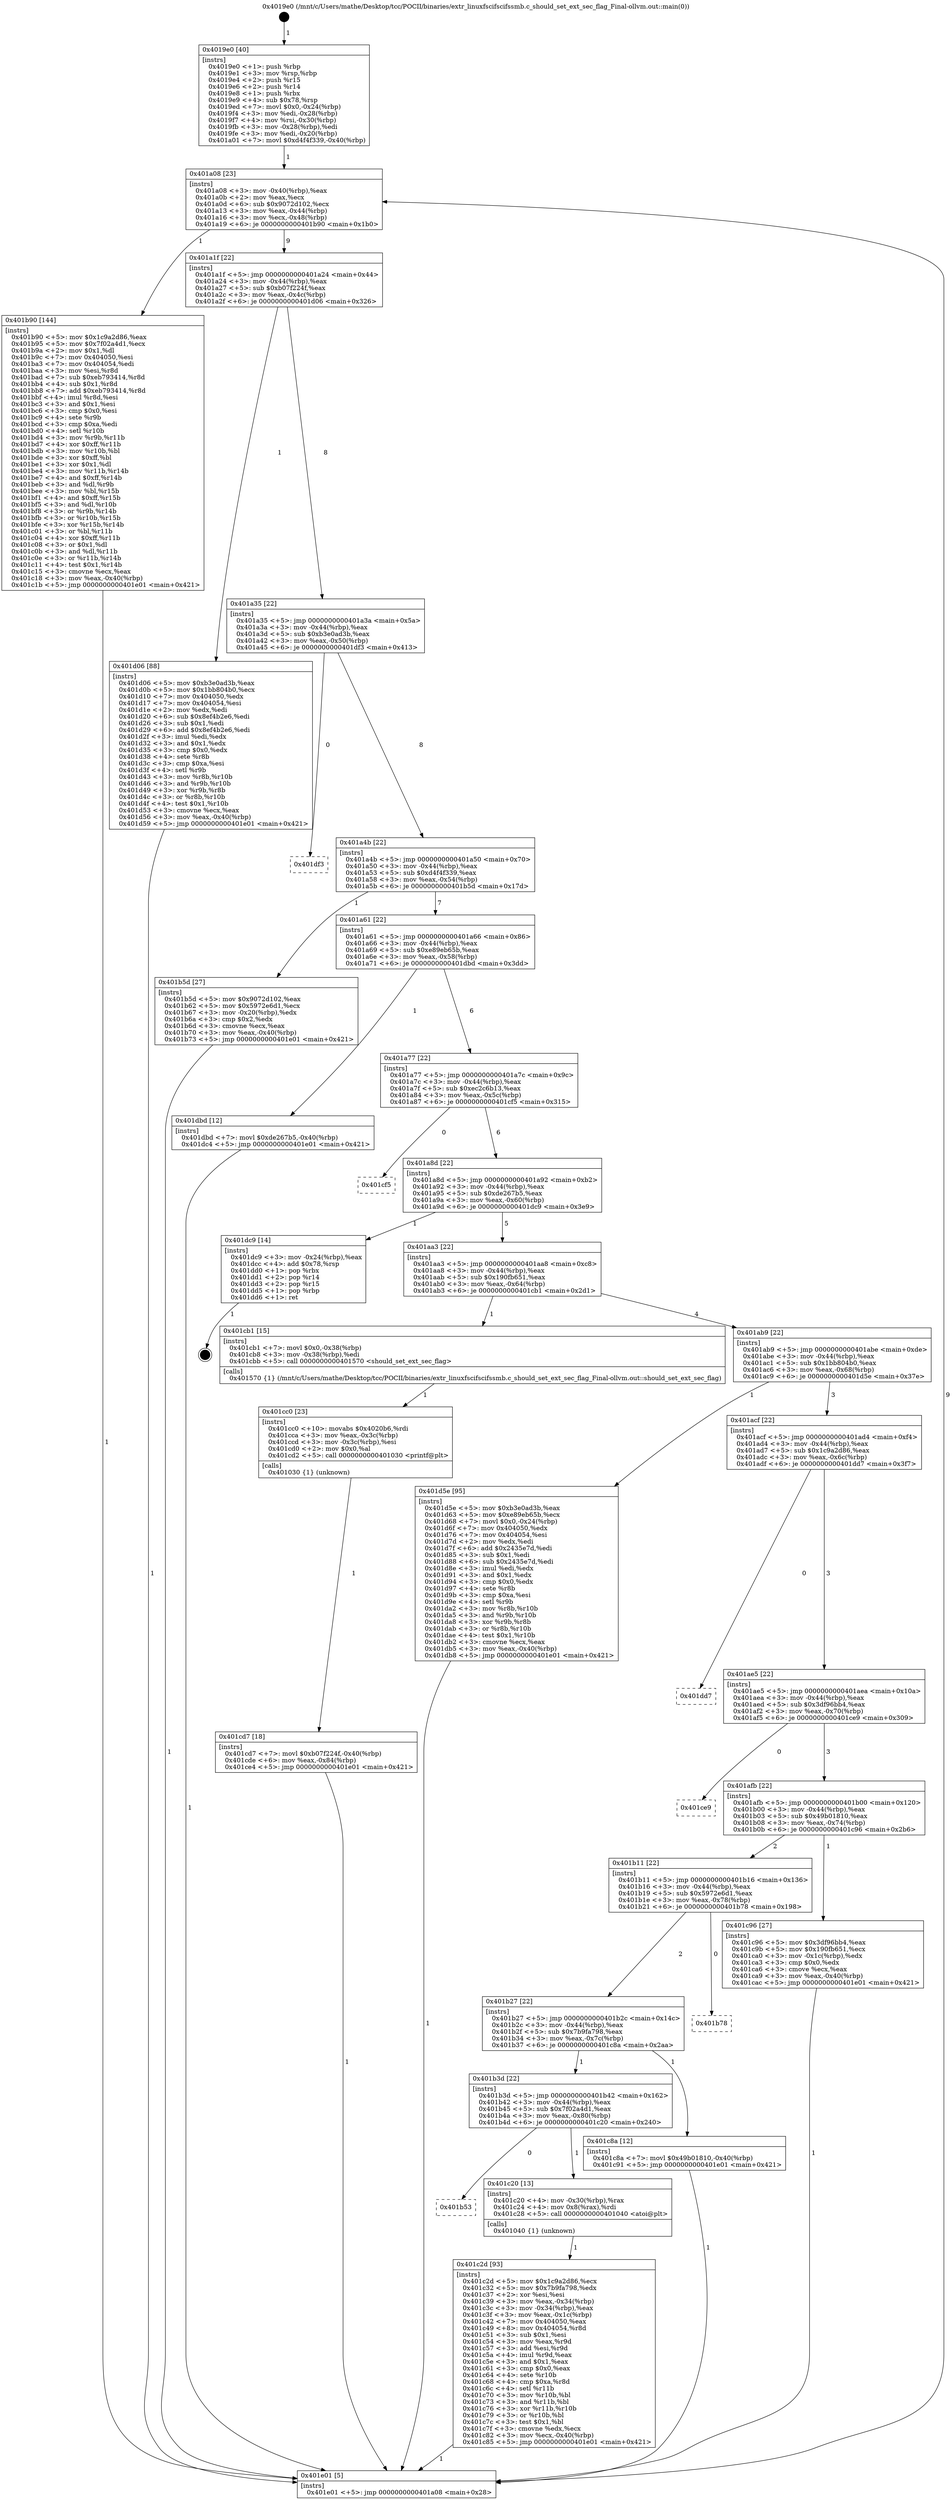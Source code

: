 digraph "0x4019e0" {
  label = "0x4019e0 (/mnt/c/Users/mathe/Desktop/tcc/POCII/binaries/extr_linuxfscifscifssmb.c_should_set_ext_sec_flag_Final-ollvm.out::main(0))"
  labelloc = "t"
  node[shape=record]

  Entry [label="",width=0.3,height=0.3,shape=circle,fillcolor=black,style=filled]
  "0x401a08" [label="{
     0x401a08 [23]\l
     | [instrs]\l
     &nbsp;&nbsp;0x401a08 \<+3\>: mov -0x40(%rbp),%eax\l
     &nbsp;&nbsp;0x401a0b \<+2\>: mov %eax,%ecx\l
     &nbsp;&nbsp;0x401a0d \<+6\>: sub $0x9072d102,%ecx\l
     &nbsp;&nbsp;0x401a13 \<+3\>: mov %eax,-0x44(%rbp)\l
     &nbsp;&nbsp;0x401a16 \<+3\>: mov %ecx,-0x48(%rbp)\l
     &nbsp;&nbsp;0x401a19 \<+6\>: je 0000000000401b90 \<main+0x1b0\>\l
  }"]
  "0x401b90" [label="{
     0x401b90 [144]\l
     | [instrs]\l
     &nbsp;&nbsp;0x401b90 \<+5\>: mov $0x1c9a2d86,%eax\l
     &nbsp;&nbsp;0x401b95 \<+5\>: mov $0x7f02a4d1,%ecx\l
     &nbsp;&nbsp;0x401b9a \<+2\>: mov $0x1,%dl\l
     &nbsp;&nbsp;0x401b9c \<+7\>: mov 0x404050,%esi\l
     &nbsp;&nbsp;0x401ba3 \<+7\>: mov 0x404054,%edi\l
     &nbsp;&nbsp;0x401baa \<+3\>: mov %esi,%r8d\l
     &nbsp;&nbsp;0x401bad \<+7\>: sub $0xeb793414,%r8d\l
     &nbsp;&nbsp;0x401bb4 \<+4\>: sub $0x1,%r8d\l
     &nbsp;&nbsp;0x401bb8 \<+7\>: add $0xeb793414,%r8d\l
     &nbsp;&nbsp;0x401bbf \<+4\>: imul %r8d,%esi\l
     &nbsp;&nbsp;0x401bc3 \<+3\>: and $0x1,%esi\l
     &nbsp;&nbsp;0x401bc6 \<+3\>: cmp $0x0,%esi\l
     &nbsp;&nbsp;0x401bc9 \<+4\>: sete %r9b\l
     &nbsp;&nbsp;0x401bcd \<+3\>: cmp $0xa,%edi\l
     &nbsp;&nbsp;0x401bd0 \<+4\>: setl %r10b\l
     &nbsp;&nbsp;0x401bd4 \<+3\>: mov %r9b,%r11b\l
     &nbsp;&nbsp;0x401bd7 \<+4\>: xor $0xff,%r11b\l
     &nbsp;&nbsp;0x401bdb \<+3\>: mov %r10b,%bl\l
     &nbsp;&nbsp;0x401bde \<+3\>: xor $0xff,%bl\l
     &nbsp;&nbsp;0x401be1 \<+3\>: xor $0x1,%dl\l
     &nbsp;&nbsp;0x401be4 \<+3\>: mov %r11b,%r14b\l
     &nbsp;&nbsp;0x401be7 \<+4\>: and $0xff,%r14b\l
     &nbsp;&nbsp;0x401beb \<+3\>: and %dl,%r9b\l
     &nbsp;&nbsp;0x401bee \<+3\>: mov %bl,%r15b\l
     &nbsp;&nbsp;0x401bf1 \<+4\>: and $0xff,%r15b\l
     &nbsp;&nbsp;0x401bf5 \<+3\>: and %dl,%r10b\l
     &nbsp;&nbsp;0x401bf8 \<+3\>: or %r9b,%r14b\l
     &nbsp;&nbsp;0x401bfb \<+3\>: or %r10b,%r15b\l
     &nbsp;&nbsp;0x401bfe \<+3\>: xor %r15b,%r14b\l
     &nbsp;&nbsp;0x401c01 \<+3\>: or %bl,%r11b\l
     &nbsp;&nbsp;0x401c04 \<+4\>: xor $0xff,%r11b\l
     &nbsp;&nbsp;0x401c08 \<+3\>: or $0x1,%dl\l
     &nbsp;&nbsp;0x401c0b \<+3\>: and %dl,%r11b\l
     &nbsp;&nbsp;0x401c0e \<+3\>: or %r11b,%r14b\l
     &nbsp;&nbsp;0x401c11 \<+4\>: test $0x1,%r14b\l
     &nbsp;&nbsp;0x401c15 \<+3\>: cmovne %ecx,%eax\l
     &nbsp;&nbsp;0x401c18 \<+3\>: mov %eax,-0x40(%rbp)\l
     &nbsp;&nbsp;0x401c1b \<+5\>: jmp 0000000000401e01 \<main+0x421\>\l
  }"]
  "0x401a1f" [label="{
     0x401a1f [22]\l
     | [instrs]\l
     &nbsp;&nbsp;0x401a1f \<+5\>: jmp 0000000000401a24 \<main+0x44\>\l
     &nbsp;&nbsp;0x401a24 \<+3\>: mov -0x44(%rbp),%eax\l
     &nbsp;&nbsp;0x401a27 \<+5\>: sub $0xb07f224f,%eax\l
     &nbsp;&nbsp;0x401a2c \<+3\>: mov %eax,-0x4c(%rbp)\l
     &nbsp;&nbsp;0x401a2f \<+6\>: je 0000000000401d06 \<main+0x326\>\l
  }"]
  Exit [label="",width=0.3,height=0.3,shape=circle,fillcolor=black,style=filled,peripheries=2]
  "0x401d06" [label="{
     0x401d06 [88]\l
     | [instrs]\l
     &nbsp;&nbsp;0x401d06 \<+5\>: mov $0xb3e0ad3b,%eax\l
     &nbsp;&nbsp;0x401d0b \<+5\>: mov $0x1bb804b0,%ecx\l
     &nbsp;&nbsp;0x401d10 \<+7\>: mov 0x404050,%edx\l
     &nbsp;&nbsp;0x401d17 \<+7\>: mov 0x404054,%esi\l
     &nbsp;&nbsp;0x401d1e \<+2\>: mov %edx,%edi\l
     &nbsp;&nbsp;0x401d20 \<+6\>: sub $0x8ef4b2e6,%edi\l
     &nbsp;&nbsp;0x401d26 \<+3\>: sub $0x1,%edi\l
     &nbsp;&nbsp;0x401d29 \<+6\>: add $0x8ef4b2e6,%edi\l
     &nbsp;&nbsp;0x401d2f \<+3\>: imul %edi,%edx\l
     &nbsp;&nbsp;0x401d32 \<+3\>: and $0x1,%edx\l
     &nbsp;&nbsp;0x401d35 \<+3\>: cmp $0x0,%edx\l
     &nbsp;&nbsp;0x401d38 \<+4\>: sete %r8b\l
     &nbsp;&nbsp;0x401d3c \<+3\>: cmp $0xa,%esi\l
     &nbsp;&nbsp;0x401d3f \<+4\>: setl %r9b\l
     &nbsp;&nbsp;0x401d43 \<+3\>: mov %r8b,%r10b\l
     &nbsp;&nbsp;0x401d46 \<+3\>: and %r9b,%r10b\l
     &nbsp;&nbsp;0x401d49 \<+3\>: xor %r9b,%r8b\l
     &nbsp;&nbsp;0x401d4c \<+3\>: or %r8b,%r10b\l
     &nbsp;&nbsp;0x401d4f \<+4\>: test $0x1,%r10b\l
     &nbsp;&nbsp;0x401d53 \<+3\>: cmovne %ecx,%eax\l
     &nbsp;&nbsp;0x401d56 \<+3\>: mov %eax,-0x40(%rbp)\l
     &nbsp;&nbsp;0x401d59 \<+5\>: jmp 0000000000401e01 \<main+0x421\>\l
  }"]
  "0x401a35" [label="{
     0x401a35 [22]\l
     | [instrs]\l
     &nbsp;&nbsp;0x401a35 \<+5\>: jmp 0000000000401a3a \<main+0x5a\>\l
     &nbsp;&nbsp;0x401a3a \<+3\>: mov -0x44(%rbp),%eax\l
     &nbsp;&nbsp;0x401a3d \<+5\>: sub $0xb3e0ad3b,%eax\l
     &nbsp;&nbsp;0x401a42 \<+3\>: mov %eax,-0x50(%rbp)\l
     &nbsp;&nbsp;0x401a45 \<+6\>: je 0000000000401df3 \<main+0x413\>\l
  }"]
  "0x401cd7" [label="{
     0x401cd7 [18]\l
     | [instrs]\l
     &nbsp;&nbsp;0x401cd7 \<+7\>: movl $0xb07f224f,-0x40(%rbp)\l
     &nbsp;&nbsp;0x401cde \<+6\>: mov %eax,-0x84(%rbp)\l
     &nbsp;&nbsp;0x401ce4 \<+5\>: jmp 0000000000401e01 \<main+0x421\>\l
  }"]
  "0x401df3" [label="{
     0x401df3\l
  }", style=dashed]
  "0x401a4b" [label="{
     0x401a4b [22]\l
     | [instrs]\l
     &nbsp;&nbsp;0x401a4b \<+5\>: jmp 0000000000401a50 \<main+0x70\>\l
     &nbsp;&nbsp;0x401a50 \<+3\>: mov -0x44(%rbp),%eax\l
     &nbsp;&nbsp;0x401a53 \<+5\>: sub $0xd4f4f339,%eax\l
     &nbsp;&nbsp;0x401a58 \<+3\>: mov %eax,-0x54(%rbp)\l
     &nbsp;&nbsp;0x401a5b \<+6\>: je 0000000000401b5d \<main+0x17d\>\l
  }"]
  "0x401cc0" [label="{
     0x401cc0 [23]\l
     | [instrs]\l
     &nbsp;&nbsp;0x401cc0 \<+10\>: movabs $0x4020b6,%rdi\l
     &nbsp;&nbsp;0x401cca \<+3\>: mov %eax,-0x3c(%rbp)\l
     &nbsp;&nbsp;0x401ccd \<+3\>: mov -0x3c(%rbp),%esi\l
     &nbsp;&nbsp;0x401cd0 \<+2\>: mov $0x0,%al\l
     &nbsp;&nbsp;0x401cd2 \<+5\>: call 0000000000401030 \<printf@plt\>\l
     | [calls]\l
     &nbsp;&nbsp;0x401030 \{1\} (unknown)\l
  }"]
  "0x401b5d" [label="{
     0x401b5d [27]\l
     | [instrs]\l
     &nbsp;&nbsp;0x401b5d \<+5\>: mov $0x9072d102,%eax\l
     &nbsp;&nbsp;0x401b62 \<+5\>: mov $0x5972e6d1,%ecx\l
     &nbsp;&nbsp;0x401b67 \<+3\>: mov -0x20(%rbp),%edx\l
     &nbsp;&nbsp;0x401b6a \<+3\>: cmp $0x2,%edx\l
     &nbsp;&nbsp;0x401b6d \<+3\>: cmovne %ecx,%eax\l
     &nbsp;&nbsp;0x401b70 \<+3\>: mov %eax,-0x40(%rbp)\l
     &nbsp;&nbsp;0x401b73 \<+5\>: jmp 0000000000401e01 \<main+0x421\>\l
  }"]
  "0x401a61" [label="{
     0x401a61 [22]\l
     | [instrs]\l
     &nbsp;&nbsp;0x401a61 \<+5\>: jmp 0000000000401a66 \<main+0x86\>\l
     &nbsp;&nbsp;0x401a66 \<+3\>: mov -0x44(%rbp),%eax\l
     &nbsp;&nbsp;0x401a69 \<+5\>: sub $0xe89eb65b,%eax\l
     &nbsp;&nbsp;0x401a6e \<+3\>: mov %eax,-0x58(%rbp)\l
     &nbsp;&nbsp;0x401a71 \<+6\>: je 0000000000401dbd \<main+0x3dd\>\l
  }"]
  "0x401e01" [label="{
     0x401e01 [5]\l
     | [instrs]\l
     &nbsp;&nbsp;0x401e01 \<+5\>: jmp 0000000000401a08 \<main+0x28\>\l
  }"]
  "0x4019e0" [label="{
     0x4019e0 [40]\l
     | [instrs]\l
     &nbsp;&nbsp;0x4019e0 \<+1\>: push %rbp\l
     &nbsp;&nbsp;0x4019e1 \<+3\>: mov %rsp,%rbp\l
     &nbsp;&nbsp;0x4019e4 \<+2\>: push %r15\l
     &nbsp;&nbsp;0x4019e6 \<+2\>: push %r14\l
     &nbsp;&nbsp;0x4019e8 \<+1\>: push %rbx\l
     &nbsp;&nbsp;0x4019e9 \<+4\>: sub $0x78,%rsp\l
     &nbsp;&nbsp;0x4019ed \<+7\>: movl $0x0,-0x24(%rbp)\l
     &nbsp;&nbsp;0x4019f4 \<+3\>: mov %edi,-0x28(%rbp)\l
     &nbsp;&nbsp;0x4019f7 \<+4\>: mov %rsi,-0x30(%rbp)\l
     &nbsp;&nbsp;0x4019fb \<+3\>: mov -0x28(%rbp),%edi\l
     &nbsp;&nbsp;0x4019fe \<+3\>: mov %edi,-0x20(%rbp)\l
     &nbsp;&nbsp;0x401a01 \<+7\>: movl $0xd4f4f339,-0x40(%rbp)\l
  }"]
  "0x401c2d" [label="{
     0x401c2d [93]\l
     | [instrs]\l
     &nbsp;&nbsp;0x401c2d \<+5\>: mov $0x1c9a2d86,%ecx\l
     &nbsp;&nbsp;0x401c32 \<+5\>: mov $0x7b9fa798,%edx\l
     &nbsp;&nbsp;0x401c37 \<+2\>: xor %esi,%esi\l
     &nbsp;&nbsp;0x401c39 \<+3\>: mov %eax,-0x34(%rbp)\l
     &nbsp;&nbsp;0x401c3c \<+3\>: mov -0x34(%rbp),%eax\l
     &nbsp;&nbsp;0x401c3f \<+3\>: mov %eax,-0x1c(%rbp)\l
     &nbsp;&nbsp;0x401c42 \<+7\>: mov 0x404050,%eax\l
     &nbsp;&nbsp;0x401c49 \<+8\>: mov 0x404054,%r8d\l
     &nbsp;&nbsp;0x401c51 \<+3\>: sub $0x1,%esi\l
     &nbsp;&nbsp;0x401c54 \<+3\>: mov %eax,%r9d\l
     &nbsp;&nbsp;0x401c57 \<+3\>: add %esi,%r9d\l
     &nbsp;&nbsp;0x401c5a \<+4\>: imul %r9d,%eax\l
     &nbsp;&nbsp;0x401c5e \<+3\>: and $0x1,%eax\l
     &nbsp;&nbsp;0x401c61 \<+3\>: cmp $0x0,%eax\l
     &nbsp;&nbsp;0x401c64 \<+4\>: sete %r10b\l
     &nbsp;&nbsp;0x401c68 \<+4\>: cmp $0xa,%r8d\l
     &nbsp;&nbsp;0x401c6c \<+4\>: setl %r11b\l
     &nbsp;&nbsp;0x401c70 \<+3\>: mov %r10b,%bl\l
     &nbsp;&nbsp;0x401c73 \<+3\>: and %r11b,%bl\l
     &nbsp;&nbsp;0x401c76 \<+3\>: xor %r11b,%r10b\l
     &nbsp;&nbsp;0x401c79 \<+3\>: or %r10b,%bl\l
     &nbsp;&nbsp;0x401c7c \<+3\>: test $0x1,%bl\l
     &nbsp;&nbsp;0x401c7f \<+3\>: cmovne %edx,%ecx\l
     &nbsp;&nbsp;0x401c82 \<+3\>: mov %ecx,-0x40(%rbp)\l
     &nbsp;&nbsp;0x401c85 \<+5\>: jmp 0000000000401e01 \<main+0x421\>\l
  }"]
  "0x401dbd" [label="{
     0x401dbd [12]\l
     | [instrs]\l
     &nbsp;&nbsp;0x401dbd \<+7\>: movl $0xde267b5,-0x40(%rbp)\l
     &nbsp;&nbsp;0x401dc4 \<+5\>: jmp 0000000000401e01 \<main+0x421\>\l
  }"]
  "0x401a77" [label="{
     0x401a77 [22]\l
     | [instrs]\l
     &nbsp;&nbsp;0x401a77 \<+5\>: jmp 0000000000401a7c \<main+0x9c\>\l
     &nbsp;&nbsp;0x401a7c \<+3\>: mov -0x44(%rbp),%eax\l
     &nbsp;&nbsp;0x401a7f \<+5\>: sub $0xec2c6b13,%eax\l
     &nbsp;&nbsp;0x401a84 \<+3\>: mov %eax,-0x5c(%rbp)\l
     &nbsp;&nbsp;0x401a87 \<+6\>: je 0000000000401cf5 \<main+0x315\>\l
  }"]
  "0x401b53" [label="{
     0x401b53\l
  }", style=dashed]
  "0x401cf5" [label="{
     0x401cf5\l
  }", style=dashed]
  "0x401a8d" [label="{
     0x401a8d [22]\l
     | [instrs]\l
     &nbsp;&nbsp;0x401a8d \<+5\>: jmp 0000000000401a92 \<main+0xb2\>\l
     &nbsp;&nbsp;0x401a92 \<+3\>: mov -0x44(%rbp),%eax\l
     &nbsp;&nbsp;0x401a95 \<+5\>: sub $0xde267b5,%eax\l
     &nbsp;&nbsp;0x401a9a \<+3\>: mov %eax,-0x60(%rbp)\l
     &nbsp;&nbsp;0x401a9d \<+6\>: je 0000000000401dc9 \<main+0x3e9\>\l
  }"]
  "0x401c20" [label="{
     0x401c20 [13]\l
     | [instrs]\l
     &nbsp;&nbsp;0x401c20 \<+4\>: mov -0x30(%rbp),%rax\l
     &nbsp;&nbsp;0x401c24 \<+4\>: mov 0x8(%rax),%rdi\l
     &nbsp;&nbsp;0x401c28 \<+5\>: call 0000000000401040 \<atoi@plt\>\l
     | [calls]\l
     &nbsp;&nbsp;0x401040 \{1\} (unknown)\l
  }"]
  "0x401dc9" [label="{
     0x401dc9 [14]\l
     | [instrs]\l
     &nbsp;&nbsp;0x401dc9 \<+3\>: mov -0x24(%rbp),%eax\l
     &nbsp;&nbsp;0x401dcc \<+4\>: add $0x78,%rsp\l
     &nbsp;&nbsp;0x401dd0 \<+1\>: pop %rbx\l
     &nbsp;&nbsp;0x401dd1 \<+2\>: pop %r14\l
     &nbsp;&nbsp;0x401dd3 \<+2\>: pop %r15\l
     &nbsp;&nbsp;0x401dd5 \<+1\>: pop %rbp\l
     &nbsp;&nbsp;0x401dd6 \<+1\>: ret\l
  }"]
  "0x401aa3" [label="{
     0x401aa3 [22]\l
     | [instrs]\l
     &nbsp;&nbsp;0x401aa3 \<+5\>: jmp 0000000000401aa8 \<main+0xc8\>\l
     &nbsp;&nbsp;0x401aa8 \<+3\>: mov -0x44(%rbp),%eax\l
     &nbsp;&nbsp;0x401aab \<+5\>: sub $0x190fb651,%eax\l
     &nbsp;&nbsp;0x401ab0 \<+3\>: mov %eax,-0x64(%rbp)\l
     &nbsp;&nbsp;0x401ab3 \<+6\>: je 0000000000401cb1 \<main+0x2d1\>\l
  }"]
  "0x401b3d" [label="{
     0x401b3d [22]\l
     | [instrs]\l
     &nbsp;&nbsp;0x401b3d \<+5\>: jmp 0000000000401b42 \<main+0x162\>\l
     &nbsp;&nbsp;0x401b42 \<+3\>: mov -0x44(%rbp),%eax\l
     &nbsp;&nbsp;0x401b45 \<+5\>: sub $0x7f02a4d1,%eax\l
     &nbsp;&nbsp;0x401b4a \<+3\>: mov %eax,-0x80(%rbp)\l
     &nbsp;&nbsp;0x401b4d \<+6\>: je 0000000000401c20 \<main+0x240\>\l
  }"]
  "0x401cb1" [label="{
     0x401cb1 [15]\l
     | [instrs]\l
     &nbsp;&nbsp;0x401cb1 \<+7\>: movl $0x0,-0x38(%rbp)\l
     &nbsp;&nbsp;0x401cb8 \<+3\>: mov -0x38(%rbp),%edi\l
     &nbsp;&nbsp;0x401cbb \<+5\>: call 0000000000401570 \<should_set_ext_sec_flag\>\l
     | [calls]\l
     &nbsp;&nbsp;0x401570 \{1\} (/mnt/c/Users/mathe/Desktop/tcc/POCII/binaries/extr_linuxfscifscifssmb.c_should_set_ext_sec_flag_Final-ollvm.out::should_set_ext_sec_flag)\l
  }"]
  "0x401ab9" [label="{
     0x401ab9 [22]\l
     | [instrs]\l
     &nbsp;&nbsp;0x401ab9 \<+5\>: jmp 0000000000401abe \<main+0xde\>\l
     &nbsp;&nbsp;0x401abe \<+3\>: mov -0x44(%rbp),%eax\l
     &nbsp;&nbsp;0x401ac1 \<+5\>: sub $0x1bb804b0,%eax\l
     &nbsp;&nbsp;0x401ac6 \<+3\>: mov %eax,-0x68(%rbp)\l
     &nbsp;&nbsp;0x401ac9 \<+6\>: je 0000000000401d5e \<main+0x37e\>\l
  }"]
  "0x401c8a" [label="{
     0x401c8a [12]\l
     | [instrs]\l
     &nbsp;&nbsp;0x401c8a \<+7\>: movl $0x49b01810,-0x40(%rbp)\l
     &nbsp;&nbsp;0x401c91 \<+5\>: jmp 0000000000401e01 \<main+0x421\>\l
  }"]
  "0x401d5e" [label="{
     0x401d5e [95]\l
     | [instrs]\l
     &nbsp;&nbsp;0x401d5e \<+5\>: mov $0xb3e0ad3b,%eax\l
     &nbsp;&nbsp;0x401d63 \<+5\>: mov $0xe89eb65b,%ecx\l
     &nbsp;&nbsp;0x401d68 \<+7\>: movl $0x0,-0x24(%rbp)\l
     &nbsp;&nbsp;0x401d6f \<+7\>: mov 0x404050,%edx\l
     &nbsp;&nbsp;0x401d76 \<+7\>: mov 0x404054,%esi\l
     &nbsp;&nbsp;0x401d7d \<+2\>: mov %edx,%edi\l
     &nbsp;&nbsp;0x401d7f \<+6\>: add $0x2435e7d,%edi\l
     &nbsp;&nbsp;0x401d85 \<+3\>: sub $0x1,%edi\l
     &nbsp;&nbsp;0x401d88 \<+6\>: sub $0x2435e7d,%edi\l
     &nbsp;&nbsp;0x401d8e \<+3\>: imul %edi,%edx\l
     &nbsp;&nbsp;0x401d91 \<+3\>: and $0x1,%edx\l
     &nbsp;&nbsp;0x401d94 \<+3\>: cmp $0x0,%edx\l
     &nbsp;&nbsp;0x401d97 \<+4\>: sete %r8b\l
     &nbsp;&nbsp;0x401d9b \<+3\>: cmp $0xa,%esi\l
     &nbsp;&nbsp;0x401d9e \<+4\>: setl %r9b\l
     &nbsp;&nbsp;0x401da2 \<+3\>: mov %r8b,%r10b\l
     &nbsp;&nbsp;0x401da5 \<+3\>: and %r9b,%r10b\l
     &nbsp;&nbsp;0x401da8 \<+3\>: xor %r9b,%r8b\l
     &nbsp;&nbsp;0x401dab \<+3\>: or %r8b,%r10b\l
     &nbsp;&nbsp;0x401dae \<+4\>: test $0x1,%r10b\l
     &nbsp;&nbsp;0x401db2 \<+3\>: cmovne %ecx,%eax\l
     &nbsp;&nbsp;0x401db5 \<+3\>: mov %eax,-0x40(%rbp)\l
     &nbsp;&nbsp;0x401db8 \<+5\>: jmp 0000000000401e01 \<main+0x421\>\l
  }"]
  "0x401acf" [label="{
     0x401acf [22]\l
     | [instrs]\l
     &nbsp;&nbsp;0x401acf \<+5\>: jmp 0000000000401ad4 \<main+0xf4\>\l
     &nbsp;&nbsp;0x401ad4 \<+3\>: mov -0x44(%rbp),%eax\l
     &nbsp;&nbsp;0x401ad7 \<+5\>: sub $0x1c9a2d86,%eax\l
     &nbsp;&nbsp;0x401adc \<+3\>: mov %eax,-0x6c(%rbp)\l
     &nbsp;&nbsp;0x401adf \<+6\>: je 0000000000401dd7 \<main+0x3f7\>\l
  }"]
  "0x401b27" [label="{
     0x401b27 [22]\l
     | [instrs]\l
     &nbsp;&nbsp;0x401b27 \<+5\>: jmp 0000000000401b2c \<main+0x14c\>\l
     &nbsp;&nbsp;0x401b2c \<+3\>: mov -0x44(%rbp),%eax\l
     &nbsp;&nbsp;0x401b2f \<+5\>: sub $0x7b9fa798,%eax\l
     &nbsp;&nbsp;0x401b34 \<+3\>: mov %eax,-0x7c(%rbp)\l
     &nbsp;&nbsp;0x401b37 \<+6\>: je 0000000000401c8a \<main+0x2aa\>\l
  }"]
  "0x401dd7" [label="{
     0x401dd7\l
  }", style=dashed]
  "0x401ae5" [label="{
     0x401ae5 [22]\l
     | [instrs]\l
     &nbsp;&nbsp;0x401ae5 \<+5\>: jmp 0000000000401aea \<main+0x10a\>\l
     &nbsp;&nbsp;0x401aea \<+3\>: mov -0x44(%rbp),%eax\l
     &nbsp;&nbsp;0x401aed \<+5\>: sub $0x3df96bb4,%eax\l
     &nbsp;&nbsp;0x401af2 \<+3\>: mov %eax,-0x70(%rbp)\l
     &nbsp;&nbsp;0x401af5 \<+6\>: je 0000000000401ce9 \<main+0x309\>\l
  }"]
  "0x401b78" [label="{
     0x401b78\l
  }", style=dashed]
  "0x401ce9" [label="{
     0x401ce9\l
  }", style=dashed]
  "0x401afb" [label="{
     0x401afb [22]\l
     | [instrs]\l
     &nbsp;&nbsp;0x401afb \<+5\>: jmp 0000000000401b00 \<main+0x120\>\l
     &nbsp;&nbsp;0x401b00 \<+3\>: mov -0x44(%rbp),%eax\l
     &nbsp;&nbsp;0x401b03 \<+5\>: sub $0x49b01810,%eax\l
     &nbsp;&nbsp;0x401b08 \<+3\>: mov %eax,-0x74(%rbp)\l
     &nbsp;&nbsp;0x401b0b \<+6\>: je 0000000000401c96 \<main+0x2b6\>\l
  }"]
  "0x401b11" [label="{
     0x401b11 [22]\l
     | [instrs]\l
     &nbsp;&nbsp;0x401b11 \<+5\>: jmp 0000000000401b16 \<main+0x136\>\l
     &nbsp;&nbsp;0x401b16 \<+3\>: mov -0x44(%rbp),%eax\l
     &nbsp;&nbsp;0x401b19 \<+5\>: sub $0x5972e6d1,%eax\l
     &nbsp;&nbsp;0x401b1e \<+3\>: mov %eax,-0x78(%rbp)\l
     &nbsp;&nbsp;0x401b21 \<+6\>: je 0000000000401b78 \<main+0x198\>\l
  }"]
  "0x401c96" [label="{
     0x401c96 [27]\l
     | [instrs]\l
     &nbsp;&nbsp;0x401c96 \<+5\>: mov $0x3df96bb4,%eax\l
     &nbsp;&nbsp;0x401c9b \<+5\>: mov $0x190fb651,%ecx\l
     &nbsp;&nbsp;0x401ca0 \<+3\>: mov -0x1c(%rbp),%edx\l
     &nbsp;&nbsp;0x401ca3 \<+3\>: cmp $0x0,%edx\l
     &nbsp;&nbsp;0x401ca6 \<+3\>: cmove %ecx,%eax\l
     &nbsp;&nbsp;0x401ca9 \<+3\>: mov %eax,-0x40(%rbp)\l
     &nbsp;&nbsp;0x401cac \<+5\>: jmp 0000000000401e01 \<main+0x421\>\l
  }"]
  Entry -> "0x4019e0" [label=" 1"]
  "0x401a08" -> "0x401b90" [label=" 1"]
  "0x401a08" -> "0x401a1f" [label=" 9"]
  "0x401dc9" -> Exit [label=" 1"]
  "0x401a1f" -> "0x401d06" [label=" 1"]
  "0x401a1f" -> "0x401a35" [label=" 8"]
  "0x401dbd" -> "0x401e01" [label=" 1"]
  "0x401a35" -> "0x401df3" [label=" 0"]
  "0x401a35" -> "0x401a4b" [label=" 8"]
  "0x401d5e" -> "0x401e01" [label=" 1"]
  "0x401a4b" -> "0x401b5d" [label=" 1"]
  "0x401a4b" -> "0x401a61" [label=" 7"]
  "0x401b5d" -> "0x401e01" [label=" 1"]
  "0x4019e0" -> "0x401a08" [label=" 1"]
  "0x401e01" -> "0x401a08" [label=" 9"]
  "0x401b90" -> "0x401e01" [label=" 1"]
  "0x401d06" -> "0x401e01" [label=" 1"]
  "0x401a61" -> "0x401dbd" [label=" 1"]
  "0x401a61" -> "0x401a77" [label=" 6"]
  "0x401cd7" -> "0x401e01" [label=" 1"]
  "0x401a77" -> "0x401cf5" [label=" 0"]
  "0x401a77" -> "0x401a8d" [label=" 6"]
  "0x401cc0" -> "0x401cd7" [label=" 1"]
  "0x401a8d" -> "0x401dc9" [label=" 1"]
  "0x401a8d" -> "0x401aa3" [label=" 5"]
  "0x401cb1" -> "0x401cc0" [label=" 1"]
  "0x401aa3" -> "0x401cb1" [label=" 1"]
  "0x401aa3" -> "0x401ab9" [label=" 4"]
  "0x401c8a" -> "0x401e01" [label=" 1"]
  "0x401ab9" -> "0x401d5e" [label=" 1"]
  "0x401ab9" -> "0x401acf" [label=" 3"]
  "0x401c2d" -> "0x401e01" [label=" 1"]
  "0x401acf" -> "0x401dd7" [label=" 0"]
  "0x401acf" -> "0x401ae5" [label=" 3"]
  "0x401b3d" -> "0x401b53" [label=" 0"]
  "0x401ae5" -> "0x401ce9" [label=" 0"]
  "0x401ae5" -> "0x401afb" [label=" 3"]
  "0x401b3d" -> "0x401c20" [label=" 1"]
  "0x401afb" -> "0x401c96" [label=" 1"]
  "0x401afb" -> "0x401b11" [label=" 2"]
  "0x401c96" -> "0x401e01" [label=" 1"]
  "0x401b11" -> "0x401b78" [label=" 0"]
  "0x401b11" -> "0x401b27" [label=" 2"]
  "0x401c20" -> "0x401c2d" [label=" 1"]
  "0x401b27" -> "0x401c8a" [label=" 1"]
  "0x401b27" -> "0x401b3d" [label=" 1"]
}
